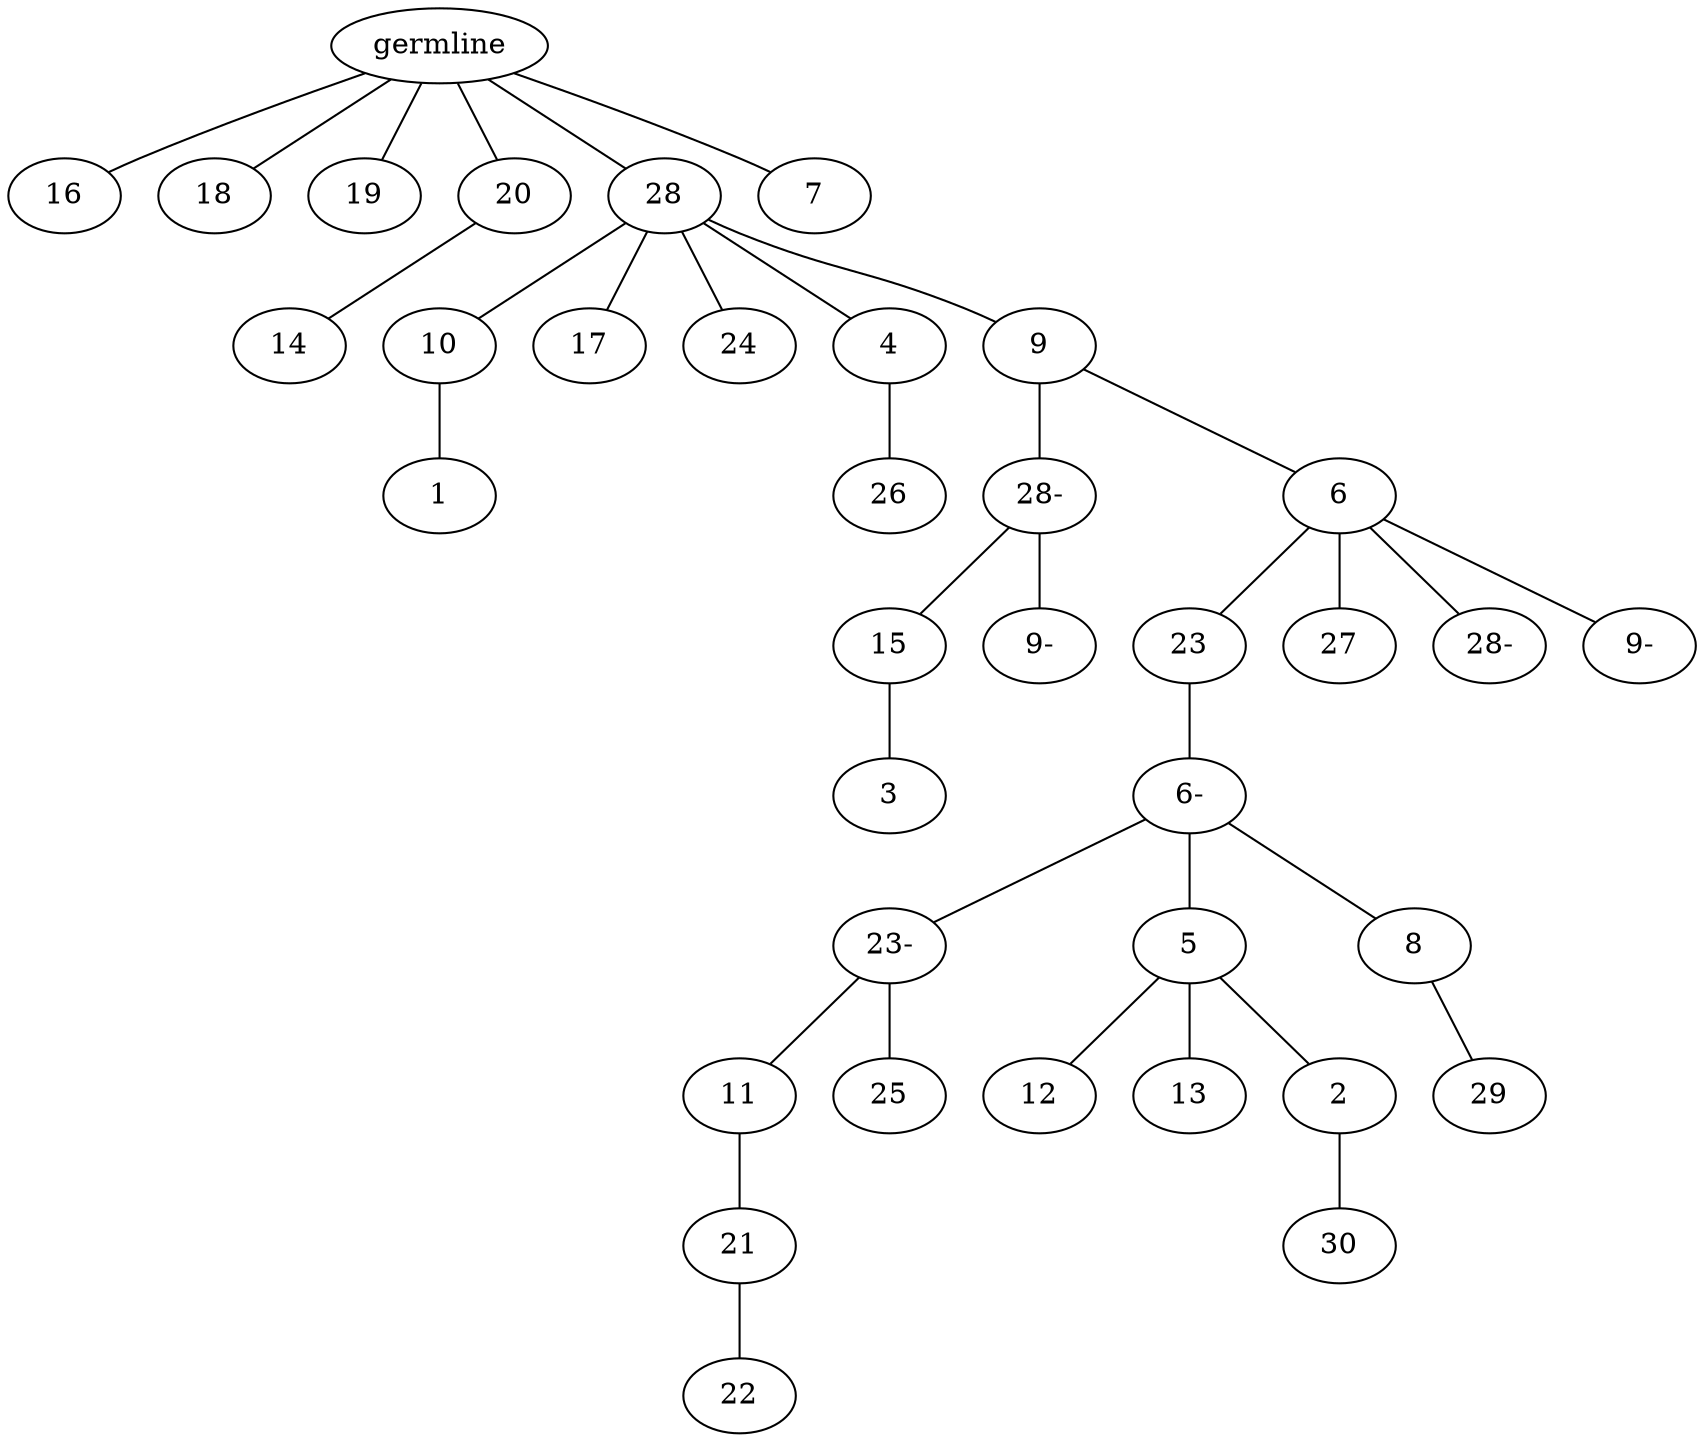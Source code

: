 graph tree {
    "139748188837056" [label="germline"];
    "139748177978080" [label="16"];
    "139748177652800" [label="18"];
    "139748177650016" [label="19"];
    "139748177650400" [label="20"];
    "139748177651552" [label="14"];
    "139748177649872" [label="28"];
    "139748185300704" [label="10"];
    "139748185299360" [label="1"];
    "139748185297632" [label="17"];
    "139748185298496" [label="24"];
    "139748185298016" [label="4"];
    "139748185299840" [label="26"];
    "139748185297344" [label="9"];
    "139748185296960" [label="28-"];
    "139748185299408" [label="15"];
    "139748185299888" [label="3"];
    "139748185300128" [label="9-"];
    "139748185297152" [label="6"];
    "139748185297536" [label="23"];
    "139748185298832" [label="6-"];
    "139748185299504" [label="23-"];
    "139748185361904" [label="11"];
    "139748185361664" [label="21"];
    "139748185362048" [label="22"];
    "139748185362144" [label="25"];
    "139748185360368" [label="5"];
    "139748185359744" [label="12"];
    "139748187546624" [label="13"];
    "139748185358496" [label="2"];
    "139748185358832" [label="30"];
    "139748185361328" [label="8"];
    "139748185360128" [label="29"];
    "139748185298880" [label="27"];
    "139748185299984" [label="28-"];
    "139748185360320" [label="9-"];
    "139748177652272" [label="7"];
    "139748188837056" -- "139748177978080";
    "139748188837056" -- "139748177652800";
    "139748188837056" -- "139748177650016";
    "139748188837056" -- "139748177650400";
    "139748188837056" -- "139748177649872";
    "139748188837056" -- "139748177652272";
    "139748177650400" -- "139748177651552";
    "139748177649872" -- "139748185300704";
    "139748177649872" -- "139748185297632";
    "139748177649872" -- "139748185298496";
    "139748177649872" -- "139748185298016";
    "139748177649872" -- "139748185297344";
    "139748185300704" -- "139748185299360";
    "139748185298016" -- "139748185299840";
    "139748185297344" -- "139748185296960";
    "139748185297344" -- "139748185297152";
    "139748185296960" -- "139748185299408";
    "139748185296960" -- "139748185300128";
    "139748185299408" -- "139748185299888";
    "139748185297152" -- "139748185297536";
    "139748185297152" -- "139748185298880";
    "139748185297152" -- "139748185299984";
    "139748185297152" -- "139748185360320";
    "139748185297536" -- "139748185298832";
    "139748185298832" -- "139748185299504";
    "139748185298832" -- "139748185360368";
    "139748185298832" -- "139748185361328";
    "139748185299504" -- "139748185361904";
    "139748185299504" -- "139748185362144";
    "139748185361904" -- "139748185361664";
    "139748185361664" -- "139748185362048";
    "139748185360368" -- "139748185359744";
    "139748185360368" -- "139748187546624";
    "139748185360368" -- "139748185358496";
    "139748185358496" -- "139748185358832";
    "139748185361328" -- "139748185360128";
}
